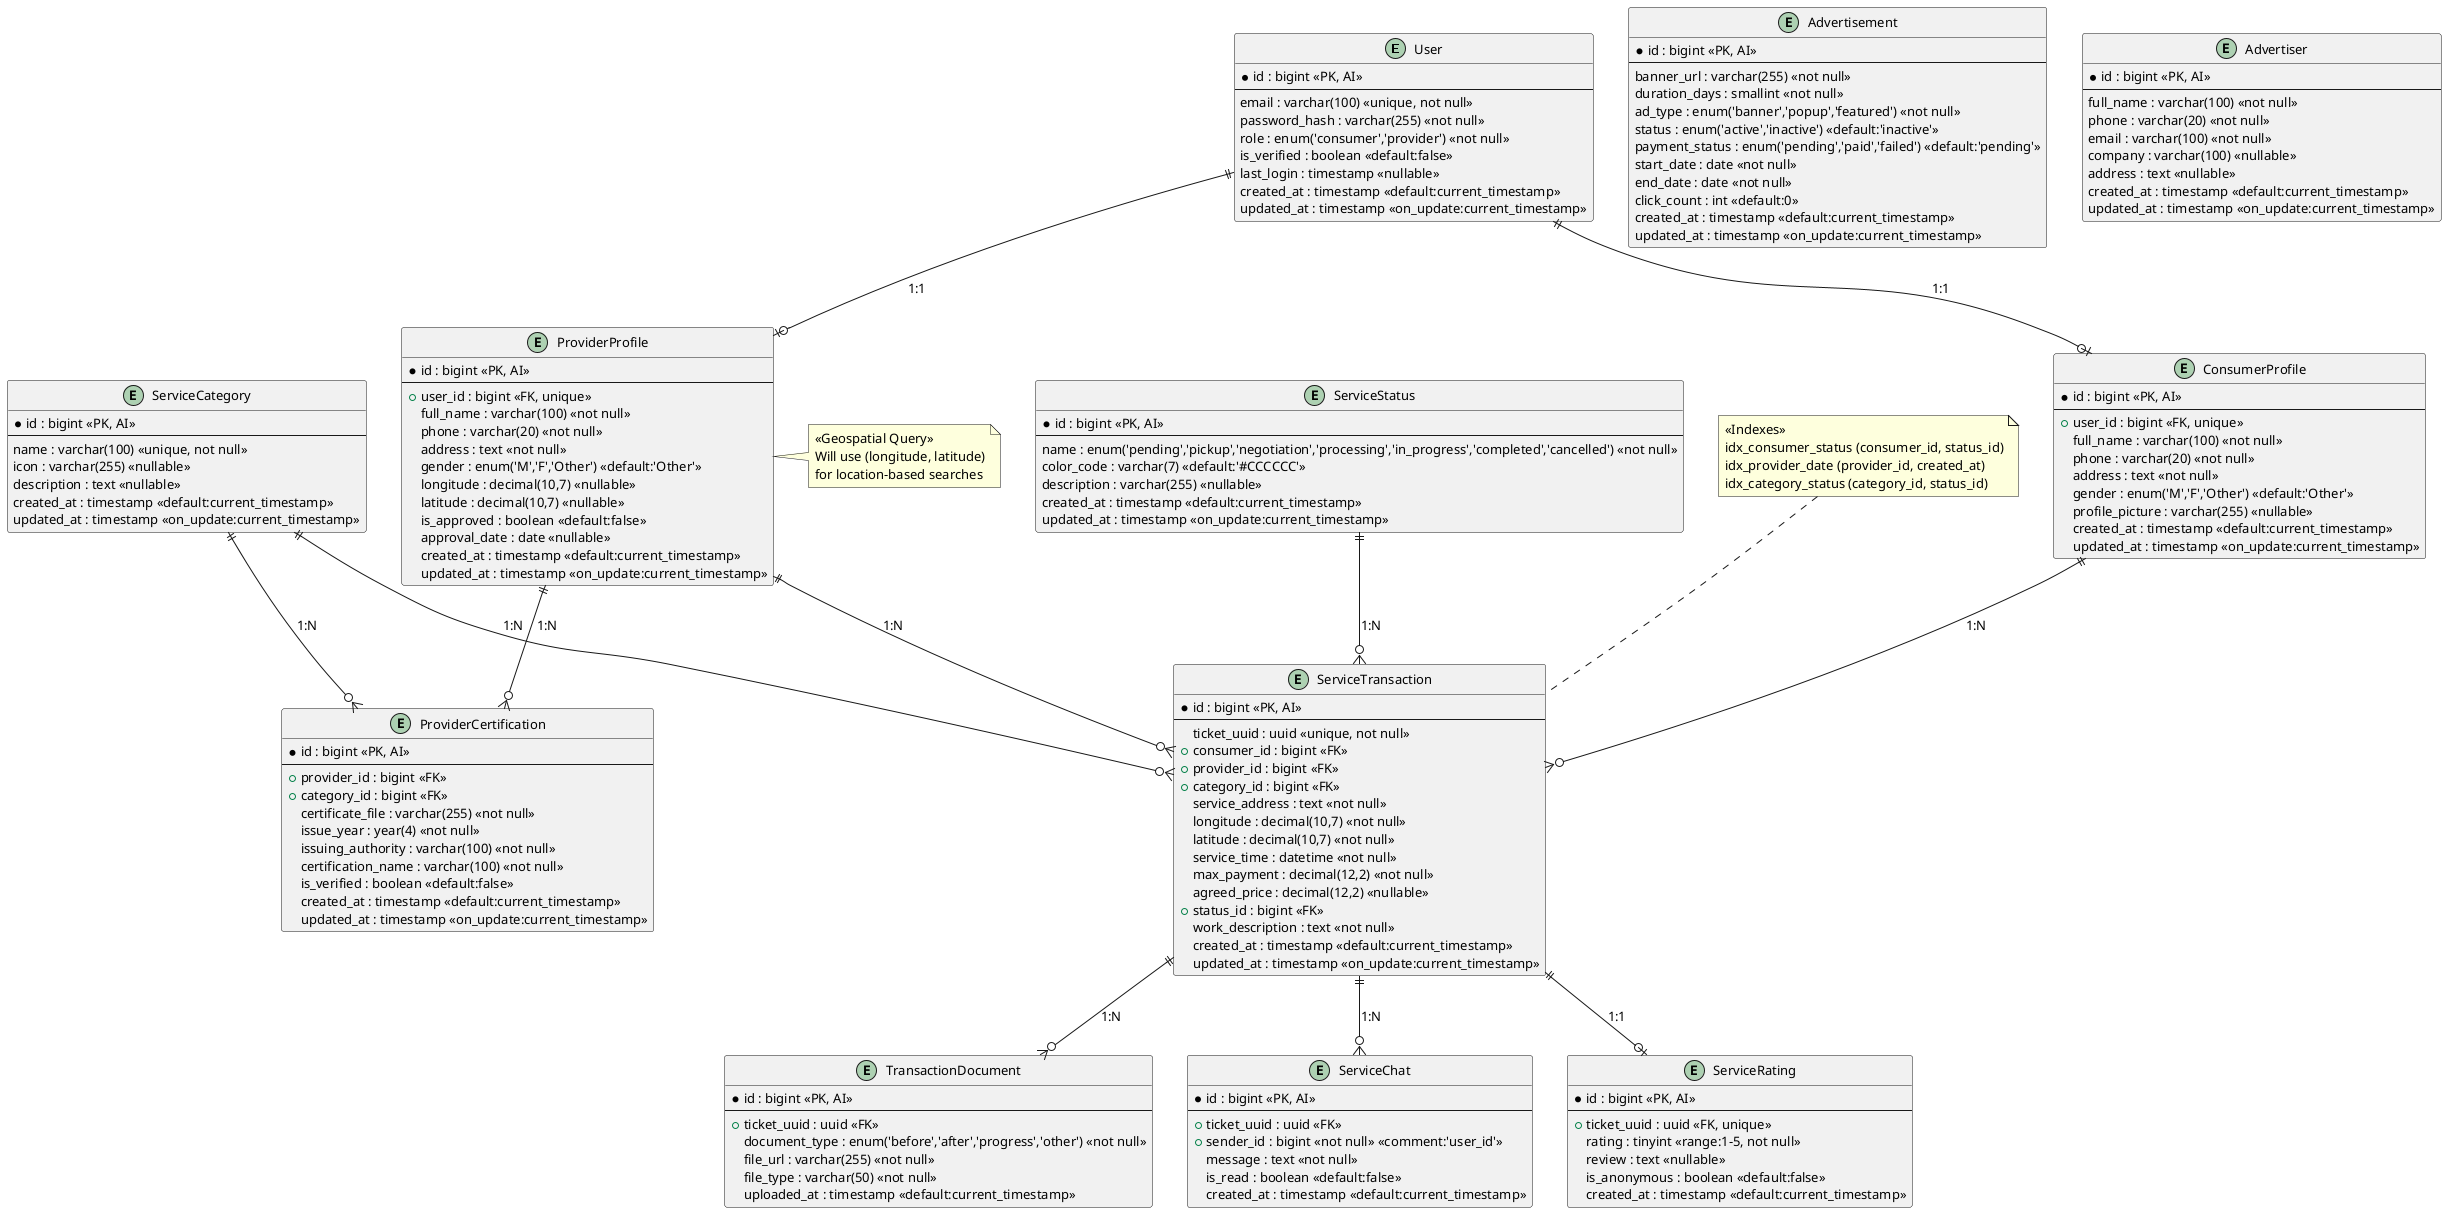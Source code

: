 @startuml bantuindong_er_diagram

' perbesar ukuran font
skinparam defaultFontSize 13

' ---------------------------
' Authentication Tables
entity User {
  * id : bigint <<PK, AI>>
  --
  email : varchar(100) <<unique, not null>>
  password_hash : varchar(255) <<not null>>
  role : enum('consumer','provider') <<not null>>
  is_verified : boolean <<default:false>>
  last_login : timestamp <<nullable>>
  created_at : timestamp <<default:current_timestamp>>
  updated_at : timestamp <<on_update:current_timestamp>>
}

' ---------------------------
' Profile Tables
entity ConsumerProfile {
  * id : bigint <<PK, AI>>
  --
  + user_id : bigint <<FK, unique>>
  full_name : varchar(100) <<not null>>
  phone : varchar(20) <<not null>>
  address : text <<not null>>
  gender : enum('M','F','Other') <<default:'Other'>>
  profile_picture : varchar(255) <<nullable>>
  created_at : timestamp <<default:current_timestamp>>
  updated_at : timestamp <<on_update:current_timestamp>>
}

entity ProviderProfile {
  * id : bigint <<PK, AI>>
  --
  + user_id : bigint <<FK, unique>>
  full_name : varchar(100) <<not null>>
  phone : varchar(20) <<not null>>
  address : text <<not null>>
  gender : enum('M','F','Other') <<default:'Other'>>
  longitude : decimal(10,7) <<nullable>>
  latitude : decimal(10,7) <<nullable>>
  is_approved : boolean <<default:false>>
  approval_date : date <<nullable>>
  created_at : timestamp <<default:current_timestamp>>
  updated_at : timestamp <<on_update:current_timestamp>>
}

' ---------------------------
' Service Tables
entity ServiceCategory {
  * id : bigint <<PK, AI>>
  --
  name : varchar(100) <<unique, not null>>
  icon : varchar(255) <<nullable>>
  description : text <<nullable>>
  created_at : timestamp <<default:current_timestamp>>
  updated_at : timestamp <<on_update:current_timestamp>>
}

entity ProviderCertification {
  * id : bigint <<PK, AI>>
  --
  + provider_id : bigint <<FK>>
  + category_id : bigint <<FK>>
  certificate_file : varchar(255) <<not null>>
  issue_year : year(4) <<not null>>
  issuing_authority : varchar(100) <<not null>>
  certification_name : varchar(100) <<not null>>
  is_verified : boolean <<default:false>>
  created_at : timestamp <<default:current_timestamp>>
  updated_at : timestamp <<on_update:current_timestamp>>
}

' ---------------------------
' Transaction Tables
entity ServiceStatus {
  * id : bigint <<PK, AI>>
  --
  name : enum('pending','pickup','negotiation','processing','in_progress','completed','cancelled') <<not null>>
  color_code : varchar(7) <<default:'#CCCCCC'>>
  description : varchar(255) <<nullable>>
  created_at : timestamp <<default:current_timestamp>>
  updated_at : timestamp <<on_update:current_timestamp>>
}

entity ServiceTransaction {
  * id : bigint <<PK, AI>>
  --
  ticket_uuid : uuid <<unique, not null>>
  + consumer_id : bigint <<FK>>
  + provider_id : bigint <<FK>>
  + category_id : bigint <<FK>>
  service_address : text <<not null>>
  longitude : decimal(10,7) <<not null>>
  latitude : decimal(10,7) <<not null>>
  service_time : datetime <<not null>>
  max_payment : decimal(12,2) <<not null>>
  agreed_price : decimal(12,2) <<nullable>>
  + status_id : bigint <<FK>>
  work_description : text <<not null>>
  created_at : timestamp <<default:current_timestamp>>
  updated_at : timestamp <<on_update:current_timestamp>>
}

' ---------------------------
' Documentation Tables
entity TransactionDocument {
  * id : bigint <<PK, AI>>
  --
  + ticket_uuid : uuid <<FK>>
  document_type : enum('before','after','progress','other') <<not null>>
  file_url : varchar(255) <<not null>>
  file_type : varchar(50) <<not null>>
  uploaded_at : timestamp <<default:current_timestamp>>
}

' ---------------------------
' Communication Tables
entity ServiceChat {
  * id : bigint <<PK, AI>>
  --
  + ticket_uuid : uuid <<FK>>
  + sender_id : bigint <<not null>> <<comment:'user_id'>>
  message : text <<not null>>
  is_read : boolean <<default:false>>
  created_at : timestamp <<default:current_timestamp>>
}

' ---------------------------
' Rating Tables
entity ServiceRating {
  * id : bigint <<PK, AI>>
  --
  + ticket_uuid : uuid <<FK, unique>>
  rating : tinyint <<range:1-5, not null>>
  review : text <<nullable>>
  is_anonymous : boolean <<default:false>>
  created_at : timestamp <<default:current_timestamp>>
}

' ---------------------------
' Advertisement Tables
entity Advertisement {
  * id : bigint <<PK, AI>>
  --
  banner_url : varchar(255) <<not null>>
  duration_days : smallint <<not null>>
  ad_type : enum('banner','popup','featured') <<not null>>
  status : enum('active','inactive') <<default:'inactive'>>
  payment_status : enum('pending','paid','failed') <<default:'pending'>>
  start_date : date <<not null>>
  end_date : date <<not null>>
  click_count : int <<default:0>>
  created_at : timestamp <<default:current_timestamp>>
  updated_at : timestamp <<on_update:current_timestamp>>
}

entity Advertiser {
  * id : bigint <<PK, AI>>
  --
  full_name : varchar(100) <<not null>>
  phone : varchar(20) <<not null>>
  email : varchar(100) <<not null>>
  company : varchar(100) <<nullable>>
  address : text <<nullable>>
  created_at : timestamp <<default:current_timestamp>>
  updated_at : timestamp <<on_update:current_timestamp>>
}

' ---------------------------
' Relationships

' Authentication to Profiles
User ||--o| ConsumerProfile : "1:1"
User ||--o| ProviderProfile : "1:1"

' Profiles to Transactions
ConsumerProfile ||--o{ ServiceTransaction : "1:N"
ProviderProfile ||--o{ ServiceTransaction : "1:N"

' Categories to Transactions
ServiceCategory ||--o{ ServiceTransaction : "1:N"

' Status to Transactions
ServiceStatus ||--o{ ServiceTransaction : "1:N"

' Provider to Certifications
ProviderProfile ||--o{ ProviderCertification : "1:N"
ServiceCategory ||--o{ ProviderCertification : "1:N"

' Transaction to Related Data
ServiceTransaction ||--o{ TransactionDocument : "1:N"
ServiceTransaction ||--o{ ServiceChat : "1:N"
ServiceTransaction ||--o| ServiceRating : "1:1"

' Index Notes
note top of ServiceTransaction
  <<Indexes>>
  idx_consumer_status (consumer_id, status_id)
  idx_provider_date (provider_id, created_at)
  idx_category_status (category_id, status_id)
end note

note right of ProviderProfile
  <<Geospatial Query>>
  Will use (longitude, latitude)
  for location-based searches
end note

@enduml